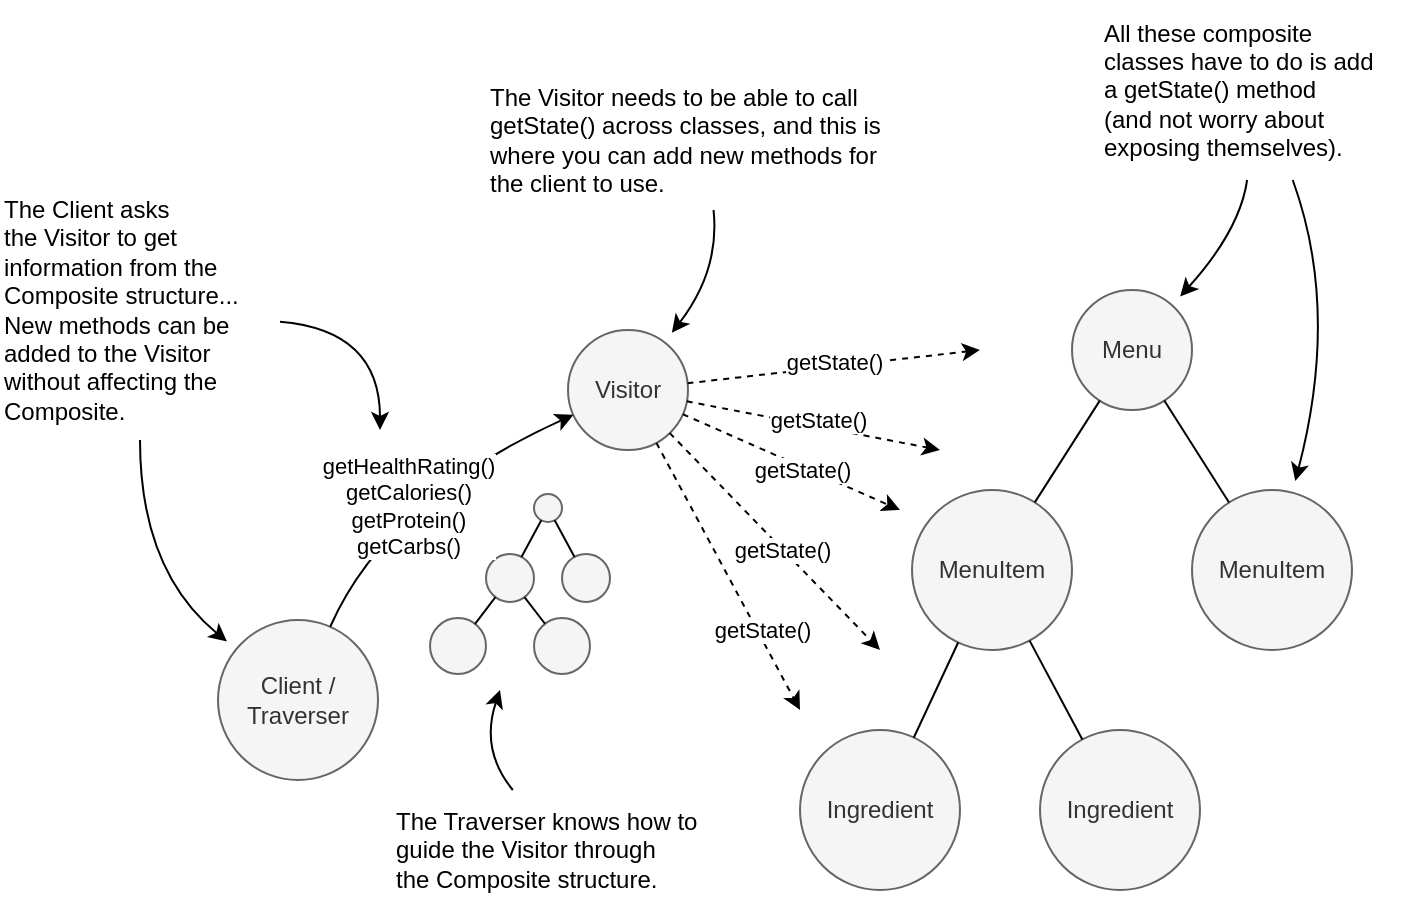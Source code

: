 <mxfile version="20.7.4" type="device"><diagram id="ahAyE9eUKxN_0jiChCt0" name="Sayfa -1"><mxGraphModel dx="698" dy="836" grid="1" gridSize="10" guides="1" tooltips="1" connect="1" arrows="1" fold="1" page="1" pageScale="1" pageWidth="827" pageHeight="1169" math="0" shadow="0"><root><mxCell id="0"/><mxCell id="1" parent="0"/><mxCell id="l8_L9v0NoeVFh6AjxIT3-1" value="Menu" style="ellipse;whiteSpace=wrap;html=1;aspect=fixed;fillColor=#f5f5f5;fontColor=#333333;strokeColor=#666666;" parent="1" vertex="1"><mxGeometry x="576" y="280" width="60" height="60" as="geometry"/></mxCell><mxCell id="l8_L9v0NoeVFh6AjxIT3-2" value="MenuItem" style="ellipse;whiteSpace=wrap;html=1;aspect=fixed;fillColor=#f5f5f5;fontColor=#333333;strokeColor=#666666;" parent="1" vertex="1"><mxGeometry x="496" y="380" width="80" height="80" as="geometry"/></mxCell><mxCell id="l8_L9v0NoeVFh6AjxIT3-3" value="MenuItem" style="ellipse;whiteSpace=wrap;html=1;aspect=fixed;fillColor=#f5f5f5;fontColor=#333333;strokeColor=#666666;" parent="1" vertex="1"><mxGeometry x="636" y="380" width="80" height="80" as="geometry"/></mxCell><mxCell id="l8_L9v0NoeVFh6AjxIT3-4" value="Ingredient" style="ellipse;whiteSpace=wrap;html=1;aspect=fixed;fillColor=#f5f5f5;fontColor=#333333;strokeColor=#666666;" parent="1" vertex="1"><mxGeometry x="440" y="500" width="80" height="80" as="geometry"/></mxCell><mxCell id="l8_L9v0NoeVFh6AjxIT3-5" value="Ingredient" style="ellipse;whiteSpace=wrap;html=1;aspect=fixed;fillColor=#f5f5f5;fontColor=#333333;strokeColor=#666666;" parent="1" vertex="1"><mxGeometry x="560" y="500" width="80" height="80" as="geometry"/></mxCell><mxCell id="l8_L9v0NoeVFh6AjxIT3-6" value="" style="endArrow=none;html=1;rounded=0;" parent="1" source="l8_L9v0NoeVFh6AjxIT3-2" target="l8_L9v0NoeVFh6AjxIT3-1" edge="1"><mxGeometry width="50" height="50" relative="1" as="geometry"><mxPoint x="506" y="320" as="sourcePoint"/><mxPoint x="556" y="270" as="targetPoint"/></mxGeometry></mxCell><mxCell id="l8_L9v0NoeVFh6AjxIT3-7" value="" style="endArrow=none;html=1;rounded=0;" parent="1" source="l8_L9v0NoeVFh6AjxIT3-1" target="l8_L9v0NoeVFh6AjxIT3-3" edge="1"><mxGeometry width="50" height="50" relative="1" as="geometry"><mxPoint x="526" y="450" as="sourcePoint"/><mxPoint x="576" y="400" as="targetPoint"/></mxGeometry></mxCell><mxCell id="l8_L9v0NoeVFh6AjxIT3-8" value="" style="endArrow=none;html=1;rounded=0;" parent="1" source="l8_L9v0NoeVFh6AjxIT3-2" target="l8_L9v0NoeVFh6AjxIT3-5" edge="1"><mxGeometry width="50" height="50" relative="1" as="geometry"><mxPoint x="526" y="450" as="sourcePoint"/><mxPoint x="576" y="400" as="targetPoint"/></mxGeometry></mxCell><mxCell id="l8_L9v0NoeVFh6AjxIT3-9" value="" style="endArrow=none;html=1;rounded=0;" parent="1" source="l8_L9v0NoeVFh6AjxIT3-4" target="l8_L9v0NoeVFh6AjxIT3-2" edge="1"><mxGeometry width="50" height="50" relative="1" as="geometry"><mxPoint x="526" y="450" as="sourcePoint"/><mxPoint x="576" y="400" as="targetPoint"/></mxGeometry></mxCell><mxCell id="Hi_NwchtUVtYppVY2K5q-1" value="Visitor" style="ellipse;whiteSpace=wrap;html=1;aspect=fixed;fillColor=#f5f5f5;fontColor=#333333;strokeColor=#666666;" vertex="1" parent="1"><mxGeometry x="324" y="300" width="60" height="60" as="geometry"/></mxCell><mxCell id="Hi_NwchtUVtYppVY2K5q-2" value="Client /&lt;br&gt;Traverser" style="ellipse;whiteSpace=wrap;html=1;aspect=fixed;fillColor=#f5f5f5;fontColor=#333333;strokeColor=#666666;" vertex="1" parent="1"><mxGeometry x="149" y="445" width="80" height="80" as="geometry"/></mxCell><mxCell id="Hi_NwchtUVtYppVY2K5q-3" value="" style="ellipse;whiteSpace=wrap;html=1;aspect=fixed;fillColor=#f5f5f5;fontColor=#333333;strokeColor=#666666;" vertex="1" parent="1"><mxGeometry x="307" y="382" width="14" height="14" as="geometry"/></mxCell><mxCell id="Hi_NwchtUVtYppVY2K5q-4" value="" style="ellipse;whiteSpace=wrap;html=1;aspect=fixed;fillColor=#f5f5f5;fontColor=#333333;strokeColor=#666666;" vertex="1" parent="1"><mxGeometry x="283" y="412" width="24" height="24" as="geometry"/></mxCell><mxCell id="Hi_NwchtUVtYppVY2K5q-5" value="" style="ellipse;whiteSpace=wrap;html=1;aspect=fixed;fillColor=#f5f5f5;fontColor=#333333;strokeColor=#666666;" vertex="1" parent="1"><mxGeometry x="321" y="412" width="24" height="24" as="geometry"/></mxCell><mxCell id="Hi_NwchtUVtYppVY2K5q-6" value="" style="ellipse;whiteSpace=wrap;html=1;aspect=fixed;fillColor=#f5f5f5;fontColor=#333333;strokeColor=#666666;" vertex="1" parent="1"><mxGeometry x="255" y="444" width="28" height="28" as="geometry"/></mxCell><mxCell id="Hi_NwchtUVtYppVY2K5q-7" value="" style="ellipse;whiteSpace=wrap;html=1;aspect=fixed;fillColor=#f5f5f5;fontColor=#333333;strokeColor=#666666;" vertex="1" parent="1"><mxGeometry x="307" y="444" width="28" height="28" as="geometry"/></mxCell><mxCell id="Hi_NwchtUVtYppVY2K5q-8" value="" style="endArrow=none;html=1;rounded=0;" edge="1" parent="1" source="Hi_NwchtUVtYppVY2K5q-4" target="Hi_NwchtUVtYppVY2K5q-3"><mxGeometry width="50" height="50" relative="1" as="geometry"><mxPoint x="237" y="352" as="sourcePoint"/><mxPoint x="287" y="302" as="targetPoint"/></mxGeometry></mxCell><mxCell id="Hi_NwchtUVtYppVY2K5q-9" value="" style="endArrow=none;html=1;rounded=0;" edge="1" parent="1" source="Hi_NwchtUVtYppVY2K5q-3" target="Hi_NwchtUVtYppVY2K5q-5"><mxGeometry width="50" height="50" relative="1" as="geometry"><mxPoint x="257" y="482" as="sourcePoint"/><mxPoint x="307" y="432" as="targetPoint"/></mxGeometry></mxCell><mxCell id="Hi_NwchtUVtYppVY2K5q-10" value="" style="endArrow=none;html=1;rounded=0;" edge="1" parent="1" source="Hi_NwchtUVtYppVY2K5q-4" target="Hi_NwchtUVtYppVY2K5q-7"><mxGeometry width="50" height="50" relative="1" as="geometry"><mxPoint x="257" y="482" as="sourcePoint"/><mxPoint x="307" y="432" as="targetPoint"/></mxGeometry></mxCell><mxCell id="Hi_NwchtUVtYppVY2K5q-11" value="" style="endArrow=none;html=1;rounded=0;" edge="1" parent="1" source="Hi_NwchtUVtYppVY2K5q-6" target="Hi_NwchtUVtYppVY2K5q-4"><mxGeometry width="50" height="50" relative="1" as="geometry"><mxPoint x="257" y="482" as="sourcePoint"/><mxPoint x="307" y="432" as="targetPoint"/></mxGeometry></mxCell><mxCell id="Hi_NwchtUVtYppVY2K5q-12" value="" style="endArrow=classic;html=1;curved=1;" edge="1" parent="1" source="Hi_NwchtUVtYppVY2K5q-2" target="Hi_NwchtUVtYppVY2K5q-1"><mxGeometry width="50" height="50" relative="1" as="geometry"><mxPoint x="73" y="375" as="sourcePoint"/><mxPoint x="299.395" y="356.747" as="targetPoint"/><Array as="points"><mxPoint x="233" y="385"/></Array></mxGeometry></mxCell><mxCell id="Hi_NwchtUVtYppVY2K5q-13" value="&lt;div&gt;getHealthRating()&lt;/div&gt;&lt;div&gt;getCalories()&lt;/div&gt;&lt;div&gt;getProtein()&lt;/div&gt;&lt;div&gt;getCarbs()&lt;/div&gt;" style="edgeLabel;html=1;align=center;verticalAlign=middle;resizable=0;points=[];" vertex="1" connectable="0" parent="Hi_NwchtUVtYppVY2K5q-12"><mxGeometry x="0.071" y="-10" relative="1" as="geometry"><mxPoint x="-14" y="3" as="offset"/></mxGeometry></mxCell><mxCell id="Hi_NwchtUVtYppVY2K5q-14" value="" style="endArrow=classic;html=1;curved=1;dashed=1;" edge="1" parent="1" source="Hi_NwchtUVtYppVY2K5q-1"><mxGeometry width="50" height="50" relative="1" as="geometry"><mxPoint x="450" y="230" as="sourcePoint"/><mxPoint x="530" y="310" as="targetPoint"/></mxGeometry></mxCell><mxCell id="Hi_NwchtUVtYppVY2K5q-15" value="getState()" style="edgeLabel;html=1;align=center;verticalAlign=middle;resizable=0;points=[];" vertex="1" connectable="0" parent="Hi_NwchtUVtYppVY2K5q-14"><mxGeometry x="-0.219" y="-1" relative="1" as="geometry"><mxPoint x="16" y="-5" as="offset"/></mxGeometry></mxCell><mxCell id="Hi_NwchtUVtYppVY2K5q-16" value="" style="endArrow=classic;html=1;curved=1;dashed=1;" edge="1" parent="1" source="Hi_NwchtUVtYppVY2K5q-1"><mxGeometry width="50" height="50" relative="1" as="geometry"><mxPoint x="393.808" y="336.613" as="sourcePoint"/><mxPoint x="510" y="360" as="targetPoint"/></mxGeometry></mxCell><mxCell id="Hi_NwchtUVtYppVY2K5q-17" value="getState()" style="edgeLabel;html=1;align=center;verticalAlign=middle;resizable=0;points=[];" vertex="1" connectable="0" parent="Hi_NwchtUVtYppVY2K5q-16"><mxGeometry x="-0.219" y="-1" relative="1" as="geometry"><mxPoint x="16" y="-1" as="offset"/></mxGeometry></mxCell><mxCell id="Hi_NwchtUVtYppVY2K5q-18" value="" style="endArrow=classic;html=1;curved=1;dashed=1;" edge="1" parent="1" source="Hi_NwchtUVtYppVY2K5q-1"><mxGeometry width="50" height="50" relative="1" as="geometry"><mxPoint x="393.46" y="345.665" as="sourcePoint"/><mxPoint x="490" y="390" as="targetPoint"/></mxGeometry></mxCell><mxCell id="Hi_NwchtUVtYppVY2K5q-19" value="getState()" style="edgeLabel;html=1;align=center;verticalAlign=middle;resizable=0;points=[];" vertex="1" connectable="0" parent="Hi_NwchtUVtYppVY2K5q-18"><mxGeometry x="-0.219" y="-1" relative="1" as="geometry"><mxPoint x="17" y="8" as="offset"/></mxGeometry></mxCell><mxCell id="Hi_NwchtUVtYppVY2K5q-20" value="" style="endArrow=classic;html=1;curved=1;dashed=1;" edge="1" parent="1" source="Hi_NwchtUVtYppVY2K5q-1"><mxGeometry width="50" height="50" relative="1" as="geometry"><mxPoint x="403.46" y="355.665" as="sourcePoint"/><mxPoint x="440" y="490" as="targetPoint"/></mxGeometry></mxCell><mxCell id="Hi_NwchtUVtYppVY2K5q-21" value="getState()" style="edgeLabel;html=1;align=center;verticalAlign=middle;resizable=0;points=[];" vertex="1" connectable="0" parent="Hi_NwchtUVtYppVY2K5q-20"><mxGeometry x="-0.219" y="-1" relative="1" as="geometry"><mxPoint x="25" y="41" as="offset"/></mxGeometry></mxCell><mxCell id="Hi_NwchtUVtYppVY2K5q-22" value="" style="endArrow=classic;html=1;curved=1;dashed=1;" edge="1" parent="1" source="Hi_NwchtUVtYppVY2K5q-1"><mxGeometry width="50" height="50" relative="1" as="geometry"><mxPoint x="378.203" y="366.425" as="sourcePoint"/><mxPoint x="480" y="460" as="targetPoint"/></mxGeometry></mxCell><mxCell id="Hi_NwchtUVtYppVY2K5q-23" value="getState()" style="edgeLabel;html=1;align=center;verticalAlign=middle;resizable=0;points=[];" vertex="1" connectable="0" parent="Hi_NwchtUVtYppVY2K5q-22"><mxGeometry x="-0.219" y="-1" relative="1" as="geometry"><mxPoint x="16" y="15" as="offset"/></mxGeometry></mxCell><mxCell id="Hi_NwchtUVtYppVY2K5q-24" value="&lt;div&gt;All these composite&lt;/div&gt;&lt;div&gt;classes have to do is add&lt;/div&gt;&lt;div&gt;a getState() method&lt;/div&gt;&lt;div&gt;(and not worry about&lt;/div&gt;&lt;div&gt;exposing themselves).&lt;/div&gt;" style="text;html=1;align=left;verticalAlign=middle;resizable=0;points=[];autosize=1;strokeColor=none;fillColor=none;" vertex="1" parent="1"><mxGeometry x="590" y="135" width="160" height="90" as="geometry"/></mxCell><mxCell id="Hi_NwchtUVtYppVY2K5q-25" value="&lt;div&gt;The Visitor needs to be able to call&lt;/div&gt;&lt;div&gt;getState() across classes, and this is&lt;/div&gt;&lt;div&gt;where you can add new methods for&lt;/div&gt;&lt;div&gt;the client to use.&lt;/div&gt;" style="text;html=1;align=left;verticalAlign=middle;resizable=0;points=[];autosize=1;strokeColor=none;fillColor=none;" vertex="1" parent="1"><mxGeometry x="283" y="170" width="220" height="70" as="geometry"/></mxCell><mxCell id="Hi_NwchtUVtYppVY2K5q-26" value="&lt;div&gt;The Client asks&lt;/div&gt;&lt;div&gt;the Visitor to get&lt;/div&gt;&lt;div&gt;information from the&lt;/div&gt;&lt;div&gt;Composite structure...&lt;/div&gt;&lt;div&gt;New methods can be&lt;/div&gt;&lt;div&gt;added to the Visitor&lt;/div&gt;&lt;div&gt;without affecting the&lt;/div&gt;&lt;div&gt;Composite.&lt;/div&gt;" style="text;html=1;align=left;verticalAlign=middle;resizable=0;points=[];autosize=1;strokeColor=none;fillColor=none;" vertex="1" parent="1"><mxGeometry x="40" y="225" width="140" height="130" as="geometry"/></mxCell><mxCell id="Hi_NwchtUVtYppVY2K5q-27" value="&lt;div&gt;The Traverser knows how to&lt;/div&gt;&lt;div&gt;guide the Visitor through&lt;/div&gt;&lt;div style=&quot;&quot;&gt;the Composite structure.&lt;/div&gt;" style="text;html=1;align=left;verticalAlign=middle;resizable=0;points=[];autosize=1;strokeColor=none;fillColor=none;" vertex="1" parent="1"><mxGeometry x="236" y="530" width="170" height="60" as="geometry"/></mxCell><mxCell id="Hi_NwchtUVtYppVY2K5q-28" value="" style="endArrow=classic;html=1;curved=1;targetPerimeterSpacing=6;" edge="1" parent="1" source="Hi_NwchtUVtYppVY2K5q-25" target="Hi_NwchtUVtYppVY2K5q-1"><mxGeometry width="50" height="50" relative="1" as="geometry"><mxPoint x="210" y="170" as="sourcePoint"/><mxPoint x="260" y="120" as="targetPoint"/><Array as="points"><mxPoint x="400" y="270"/></Array></mxGeometry></mxCell><mxCell id="Hi_NwchtUVtYppVY2K5q-29" value="" style="endArrow=classic;html=1;curved=1;targetPerimeterSpacing=6;" edge="1" parent="1" source="Hi_NwchtUVtYppVY2K5q-26"><mxGeometry width="50" height="50" relative="1" as="geometry"><mxPoint x="406.769" y="250" as="sourcePoint"/><mxPoint x="230" y="350" as="targetPoint"/><Array as="points"><mxPoint x="230" y="300"/></Array></mxGeometry></mxCell><mxCell id="Hi_NwchtUVtYppVY2K5q-30" value="" style="endArrow=classic;html=1;curved=1;targetPerimeterSpacing=6;" edge="1" parent="1" source="Hi_NwchtUVtYppVY2K5q-26" target="Hi_NwchtUVtYppVY2K5q-2"><mxGeometry width="50" height="50" relative="1" as="geometry"><mxPoint x="190" y="305.833" as="sourcePoint"/><mxPoint x="240" y="360" as="targetPoint"/><Array as="points"><mxPoint x="110" y="420"/></Array></mxGeometry></mxCell><mxCell id="Hi_NwchtUVtYppVY2K5q-31" value="" style="endArrow=classic;html=1;curved=1;targetPerimeterSpacing=6;" edge="1" parent="1" source="Hi_NwchtUVtYppVY2K5q-27"><mxGeometry width="50" height="50" relative="1" as="geometry"><mxPoint x="120" y="365" as="sourcePoint"/><mxPoint x="290" y="480" as="targetPoint"/><Array as="points"><mxPoint x="280" y="510"/></Array></mxGeometry></mxCell><mxCell id="Hi_NwchtUVtYppVY2K5q-32" value="" style="endArrow=classic;html=1;curved=1;targetPerimeterSpacing=6;" edge="1" parent="1" source="Hi_NwchtUVtYppVY2K5q-24" target="l8_L9v0NoeVFh6AjxIT3-1"><mxGeometry width="50" height="50" relative="1" as="geometry"><mxPoint x="406.769" y="250" as="sourcePoint"/><mxPoint x="385.904" y="311.43" as="targetPoint"/><Array as="points"><mxPoint x="660" y="250"/></Array></mxGeometry></mxCell><mxCell id="Hi_NwchtUVtYppVY2K5q-33" value="" style="endArrow=classic;html=1;curved=1;targetPerimeterSpacing=6;" edge="1" parent="1" source="Hi_NwchtUVtYppVY2K5q-24" target="l8_L9v0NoeVFh6AjxIT3-3"><mxGeometry width="50" height="50" relative="1" as="geometry"><mxPoint x="673.571" y="235" as="sourcePoint"/><mxPoint x="640.083" y="293.241" as="targetPoint"/><Array as="points"><mxPoint x="710" y="290"/></Array></mxGeometry></mxCell></root></mxGraphModel></diagram></mxfile>